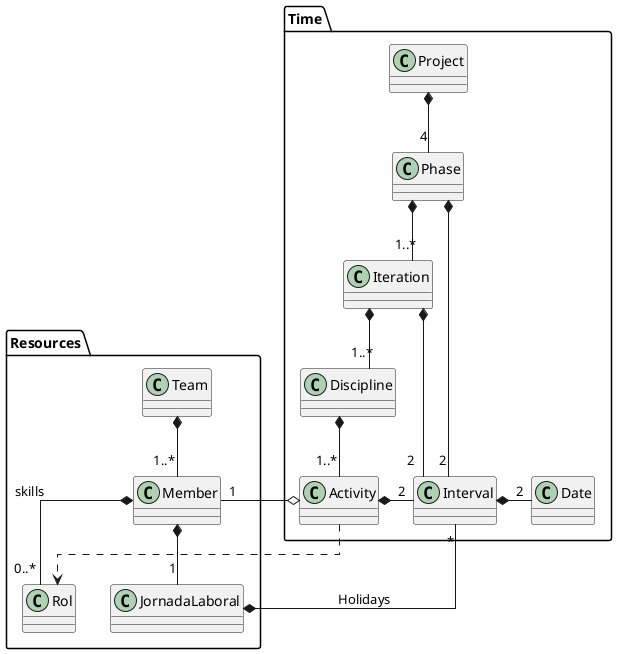 @startuml
top to bottom direction
skinparam Linetype ortho

'Time
Time.Project *-- "4" Time.Phase
Time.Phase *-- "1..*" Time.Iteration
Time.Iteration *-- "1..*" Time.Discipline
Time.Discipline *-- "1..*" Time.Activity
Time.Interval *- "2" Time.Date

Time.Phase *-- "2" Time.Interval
Time.Iteration *-- "2" Time.Interval
Time.Activity *- "2" Time.Interval

'Resources
Resources.Team *-down- "1..*" Resources.Member
Resources.Member *-- "0..*" Resources.Rol : skills
Resources.Member *-- "1" Resources.JornadaLaboral

'Resources - Time
Resources.JornadaLaboral *-- "*" Time.Interval : Holidays
'se puede quitar ya que actividad conoce al rol mediante el miembro (segun Luis)
Time.Activity ..> Resources.Rol
Time.Activity o-- "1" Resources.Member
@enduml
